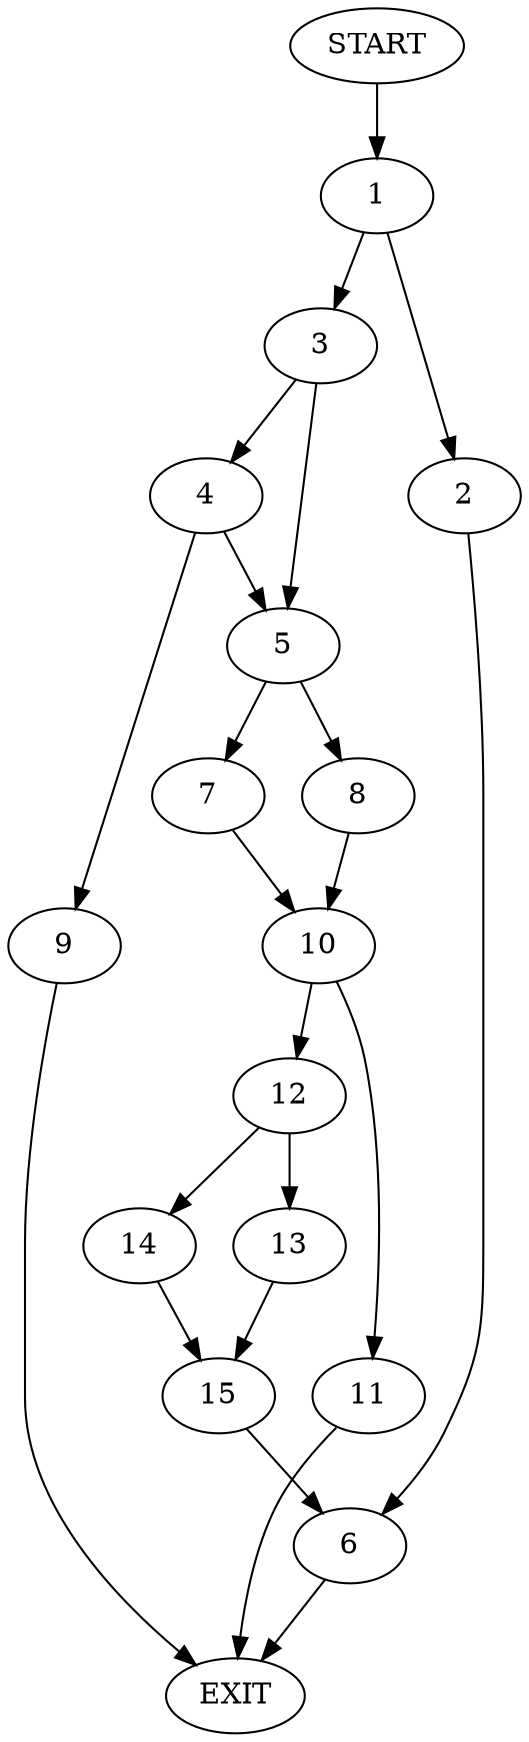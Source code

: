 digraph {
0 [label="START"]
16 [label="EXIT"]
0 -> 1
1 -> 2
1 -> 3
3 -> 4
3 -> 5
2 -> 6
5 -> 7
5 -> 8
4 -> 5
4 -> 9
9 -> 16
7 -> 10
8 -> 10
10 -> 11
10 -> 12
11 -> 16
12 -> 13
12 -> 14
13 -> 15
14 -> 15
15 -> 6
6 -> 16
}
